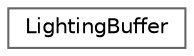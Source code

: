 digraph "Graphical Class Hierarchy"
{
 // LATEX_PDF_SIZE
  bgcolor="transparent";
  edge [fontname=Helvetica,fontsize=10,labelfontname=Helvetica,labelfontsize=10];
  node [fontname=Helvetica,fontsize=10,shape=box,height=0.2,width=0.4];
  rankdir="LR";
  Node0 [id="Node000000",label="LightingBuffer",height=0.2,width=0.4,color="grey40", fillcolor="white", style="filled",URL="$structLightingBuffer.html",tooltip="Buffer structure to manage an array of lighting nodes."];
}
